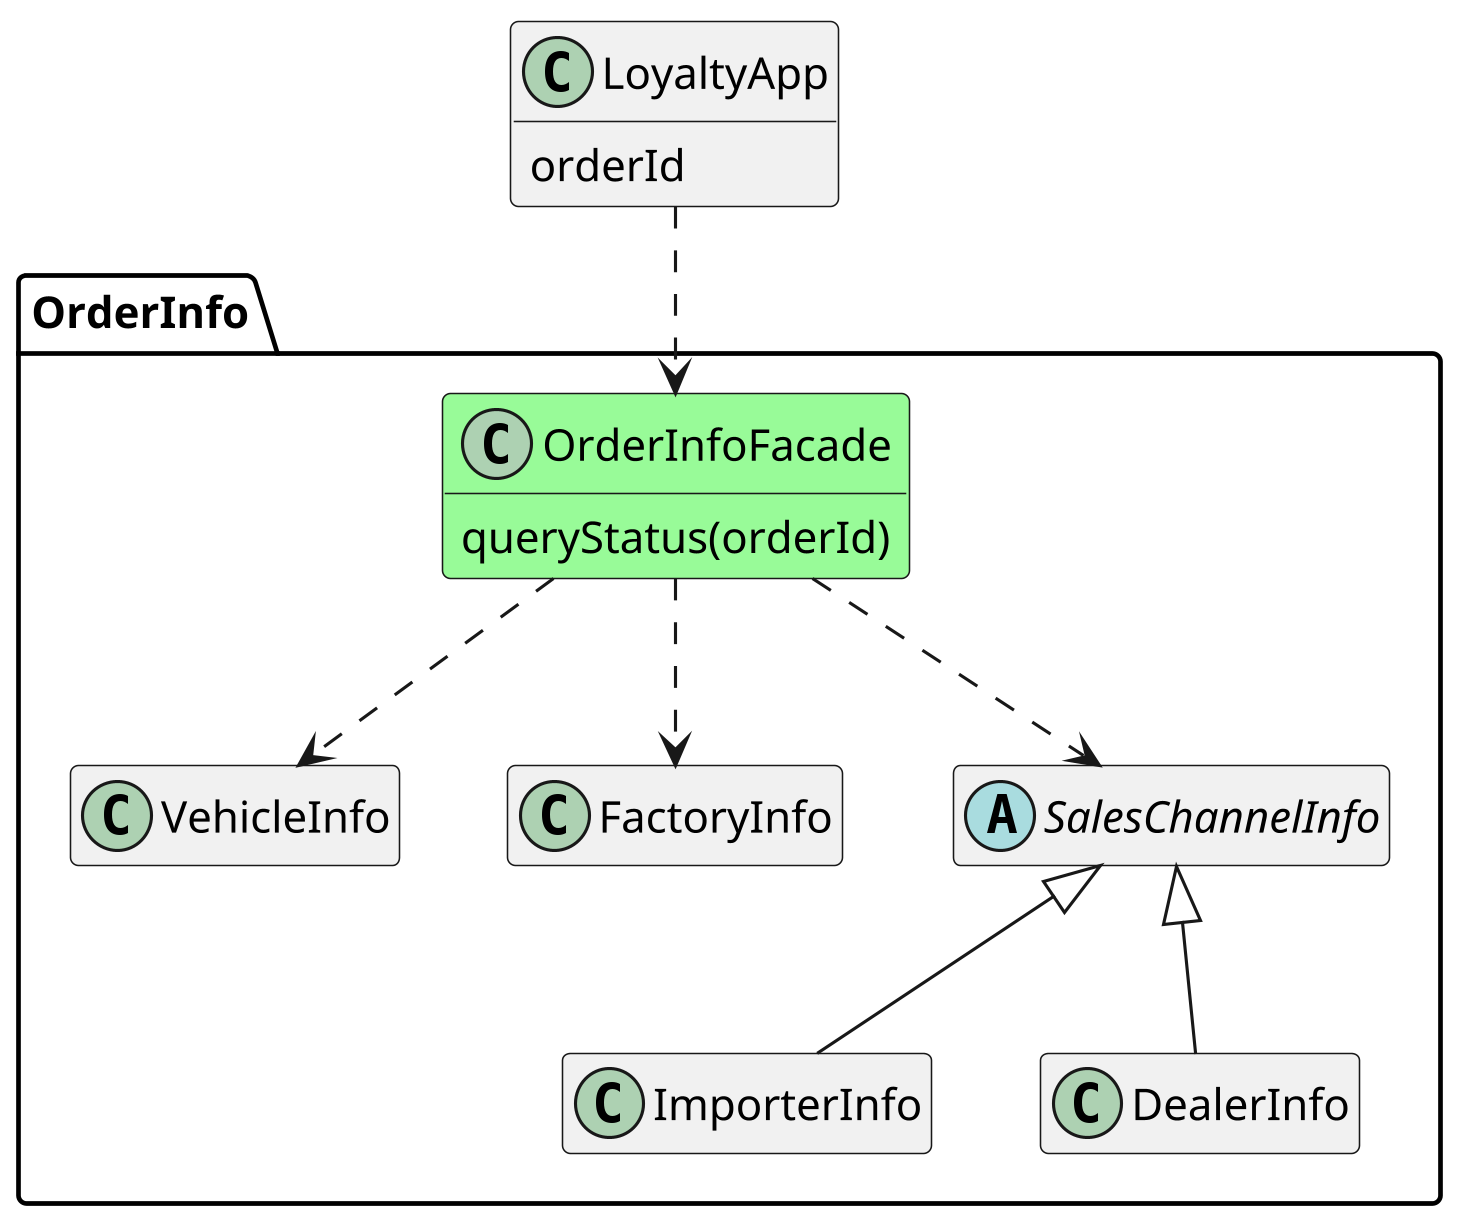 @startuml facade_solution
skinparam dpi 300
skinparam classAttributeIconSize 0
hide empty members

class LoyaltyApp {
    orderId
}

package "OrderInfo" {
    class OrderInfoFacade #PaleGreen {
        queryStatus(orderId)
    }
    class VehicleInfo
    class FactoryInfo
    abstract SalesChannelInfo
    class ImporterInfo extends SalesChannelInfo
    class DealerInfo extends SalesChannelInfo
}

LoyaltyApp ..> OrderInfoFacade
OrderInfoFacade ..> VehicleInfo
OrderInfoFacade ..> FactoryInfo
OrderInfoFacade ..> SalesChannelInfo

@enduml